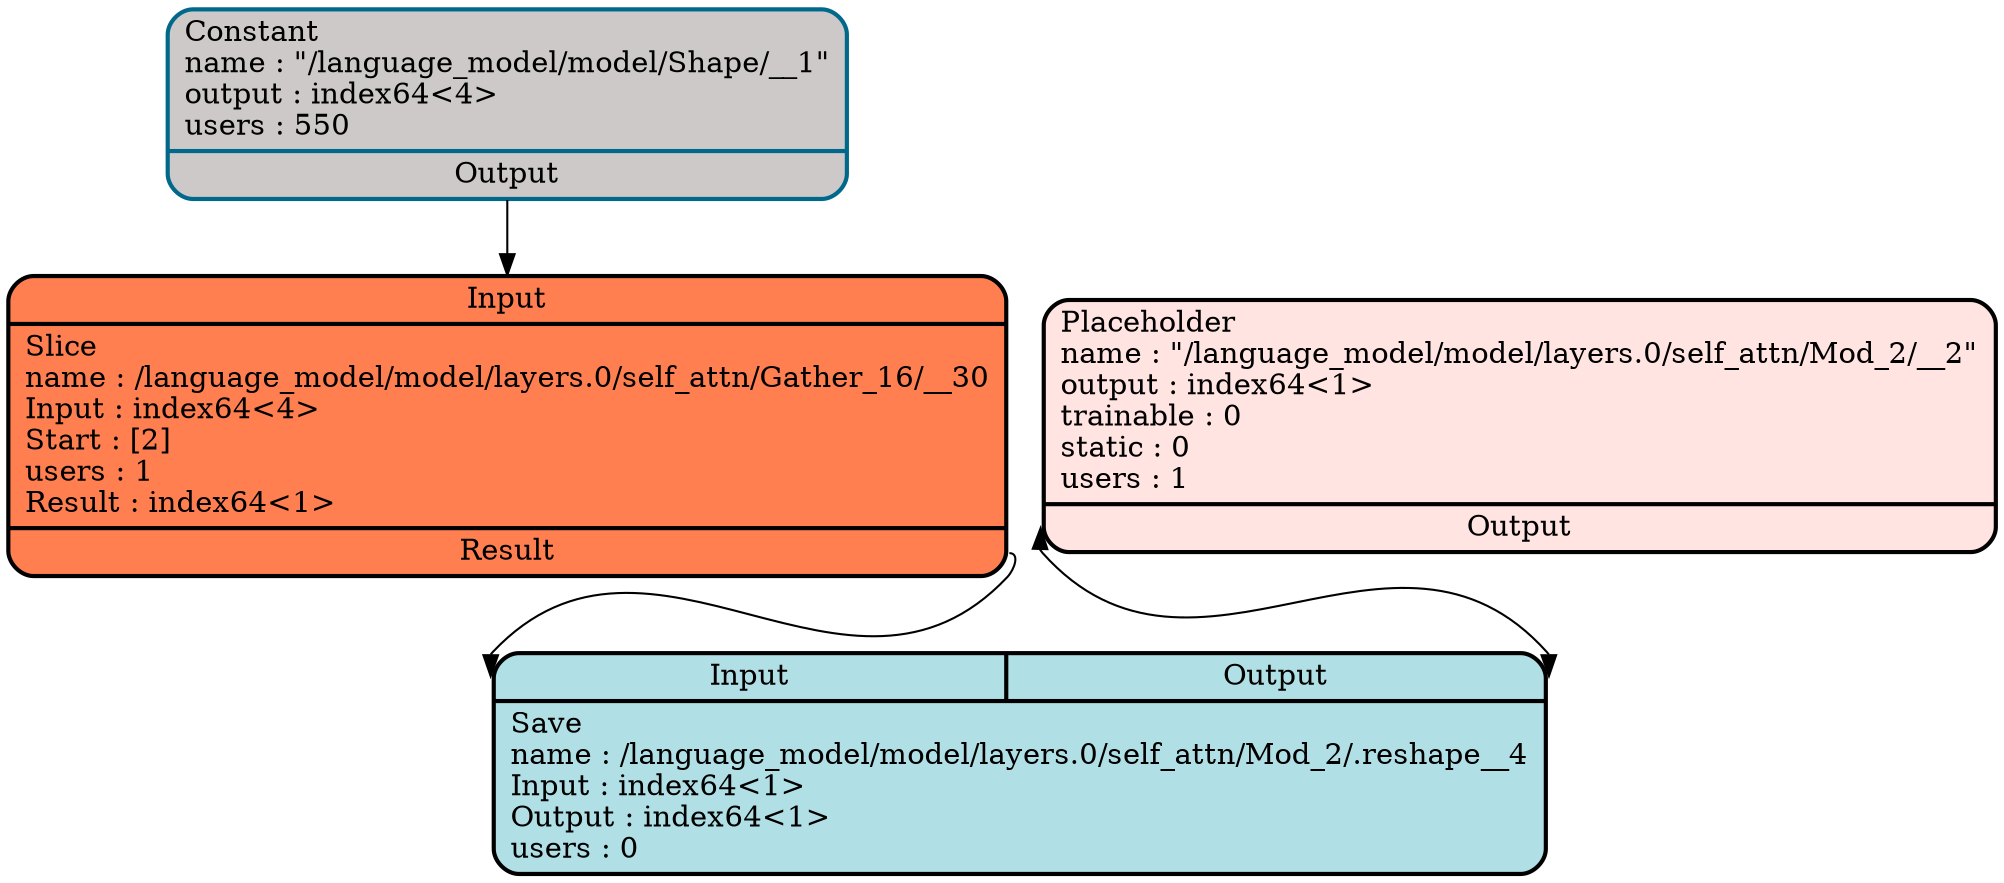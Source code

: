 digraph DAG {
	rankdir=TB;
"/language_model/model/layers.0/self_attn/Mod_2/__4" [
	label = "{{<Input>Input|<Output>Output}|{Save\lname : /language_model/model/layers.0/self_attn/Mod_2/.reshape__4\lInput : index64\<1\>\lOutput : index64\<1\>\lusers : 0\l}}"
	shape = "record"
	style="filled,rounded"
	fillcolor=PowderBlue
penwidth = 2];

"/language_model/model/layers.0/self_attn/Gather_16/__30" [
	label = "{{<Input>Input}|{Slice\lname : /language_model/model/layers.0/self_attn/Gather_16/__30\lInput : index64\<4\>\lStart : [2]\lusers : 1\lResult : index64\<1\>\l}|{<Result>Result}}"
	shape = "record"
	style="filled,rounded"
	fillcolor=Coral
penwidth = 2];

"/language_model/model/Shape/__1" [
	label = "{{Constant\lname : \"/language_model/model/Shape/__1\"\loutput : index64\<4\>\lusers : 550\l}|{<Output>Output}}"
	shape = "record"
	style="filled,rounded"
	fillcolor=Snow3 color=DeepSkyBlue4
penwidth = 2];

"/language_model/model/layers.0/self_attn/Mod_2/__2" [
	label = "{{Placeholder\lname : \"/language_model/model/layers.0/self_attn/Mod_2/__2\"\loutput : index64\<1\>\ltrainable : 0\lstatic : 0\lusers : 1\l}|{<Output>Output}}"
	shape = "record"
	style="filled,rounded"
	fillcolor=MistyRose1
penwidth = 2];

"/language_model/model/layers.0/self_attn/Mod_2/__2" :"Output"  -> "/language_model/model/layers.0/self_attn/Mod_2/__4" :"Output"  [dir="both"];
"/language_model/model/Shape/__1" :"Output"  -> "/language_model/model/layers.0/self_attn/Gather_16/__30" :"Input" ;
"/language_model/model/layers.0/self_attn/Gather_16/__30" :"Result"  -> "/language_model/model/layers.0/self_attn/Mod_2/__4" :"Input" ;
}